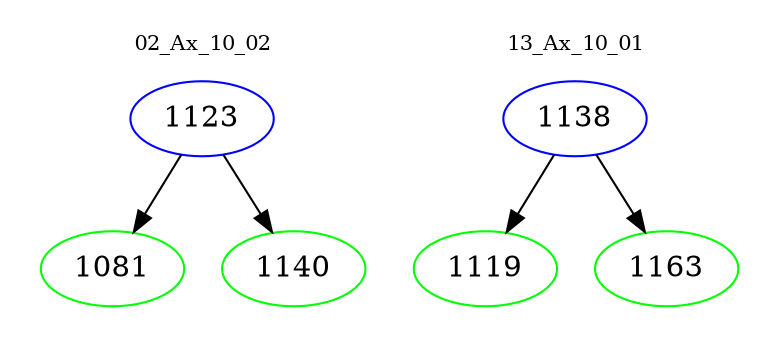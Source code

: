 digraph{
subgraph cluster_0 {
color = white
label = "02_Ax_10_02";
fontsize=10;
T0_1123 [label="1123", color="blue"]
T0_1123 -> T0_1081 [color="black"]
T0_1081 [label="1081", color="green"]
T0_1123 -> T0_1140 [color="black"]
T0_1140 [label="1140", color="green"]
}
subgraph cluster_1 {
color = white
label = "13_Ax_10_01";
fontsize=10;
T1_1138 [label="1138", color="blue"]
T1_1138 -> T1_1119 [color="black"]
T1_1119 [label="1119", color="green"]
T1_1138 -> T1_1163 [color="black"]
T1_1163 [label="1163", color="green"]
}
}
